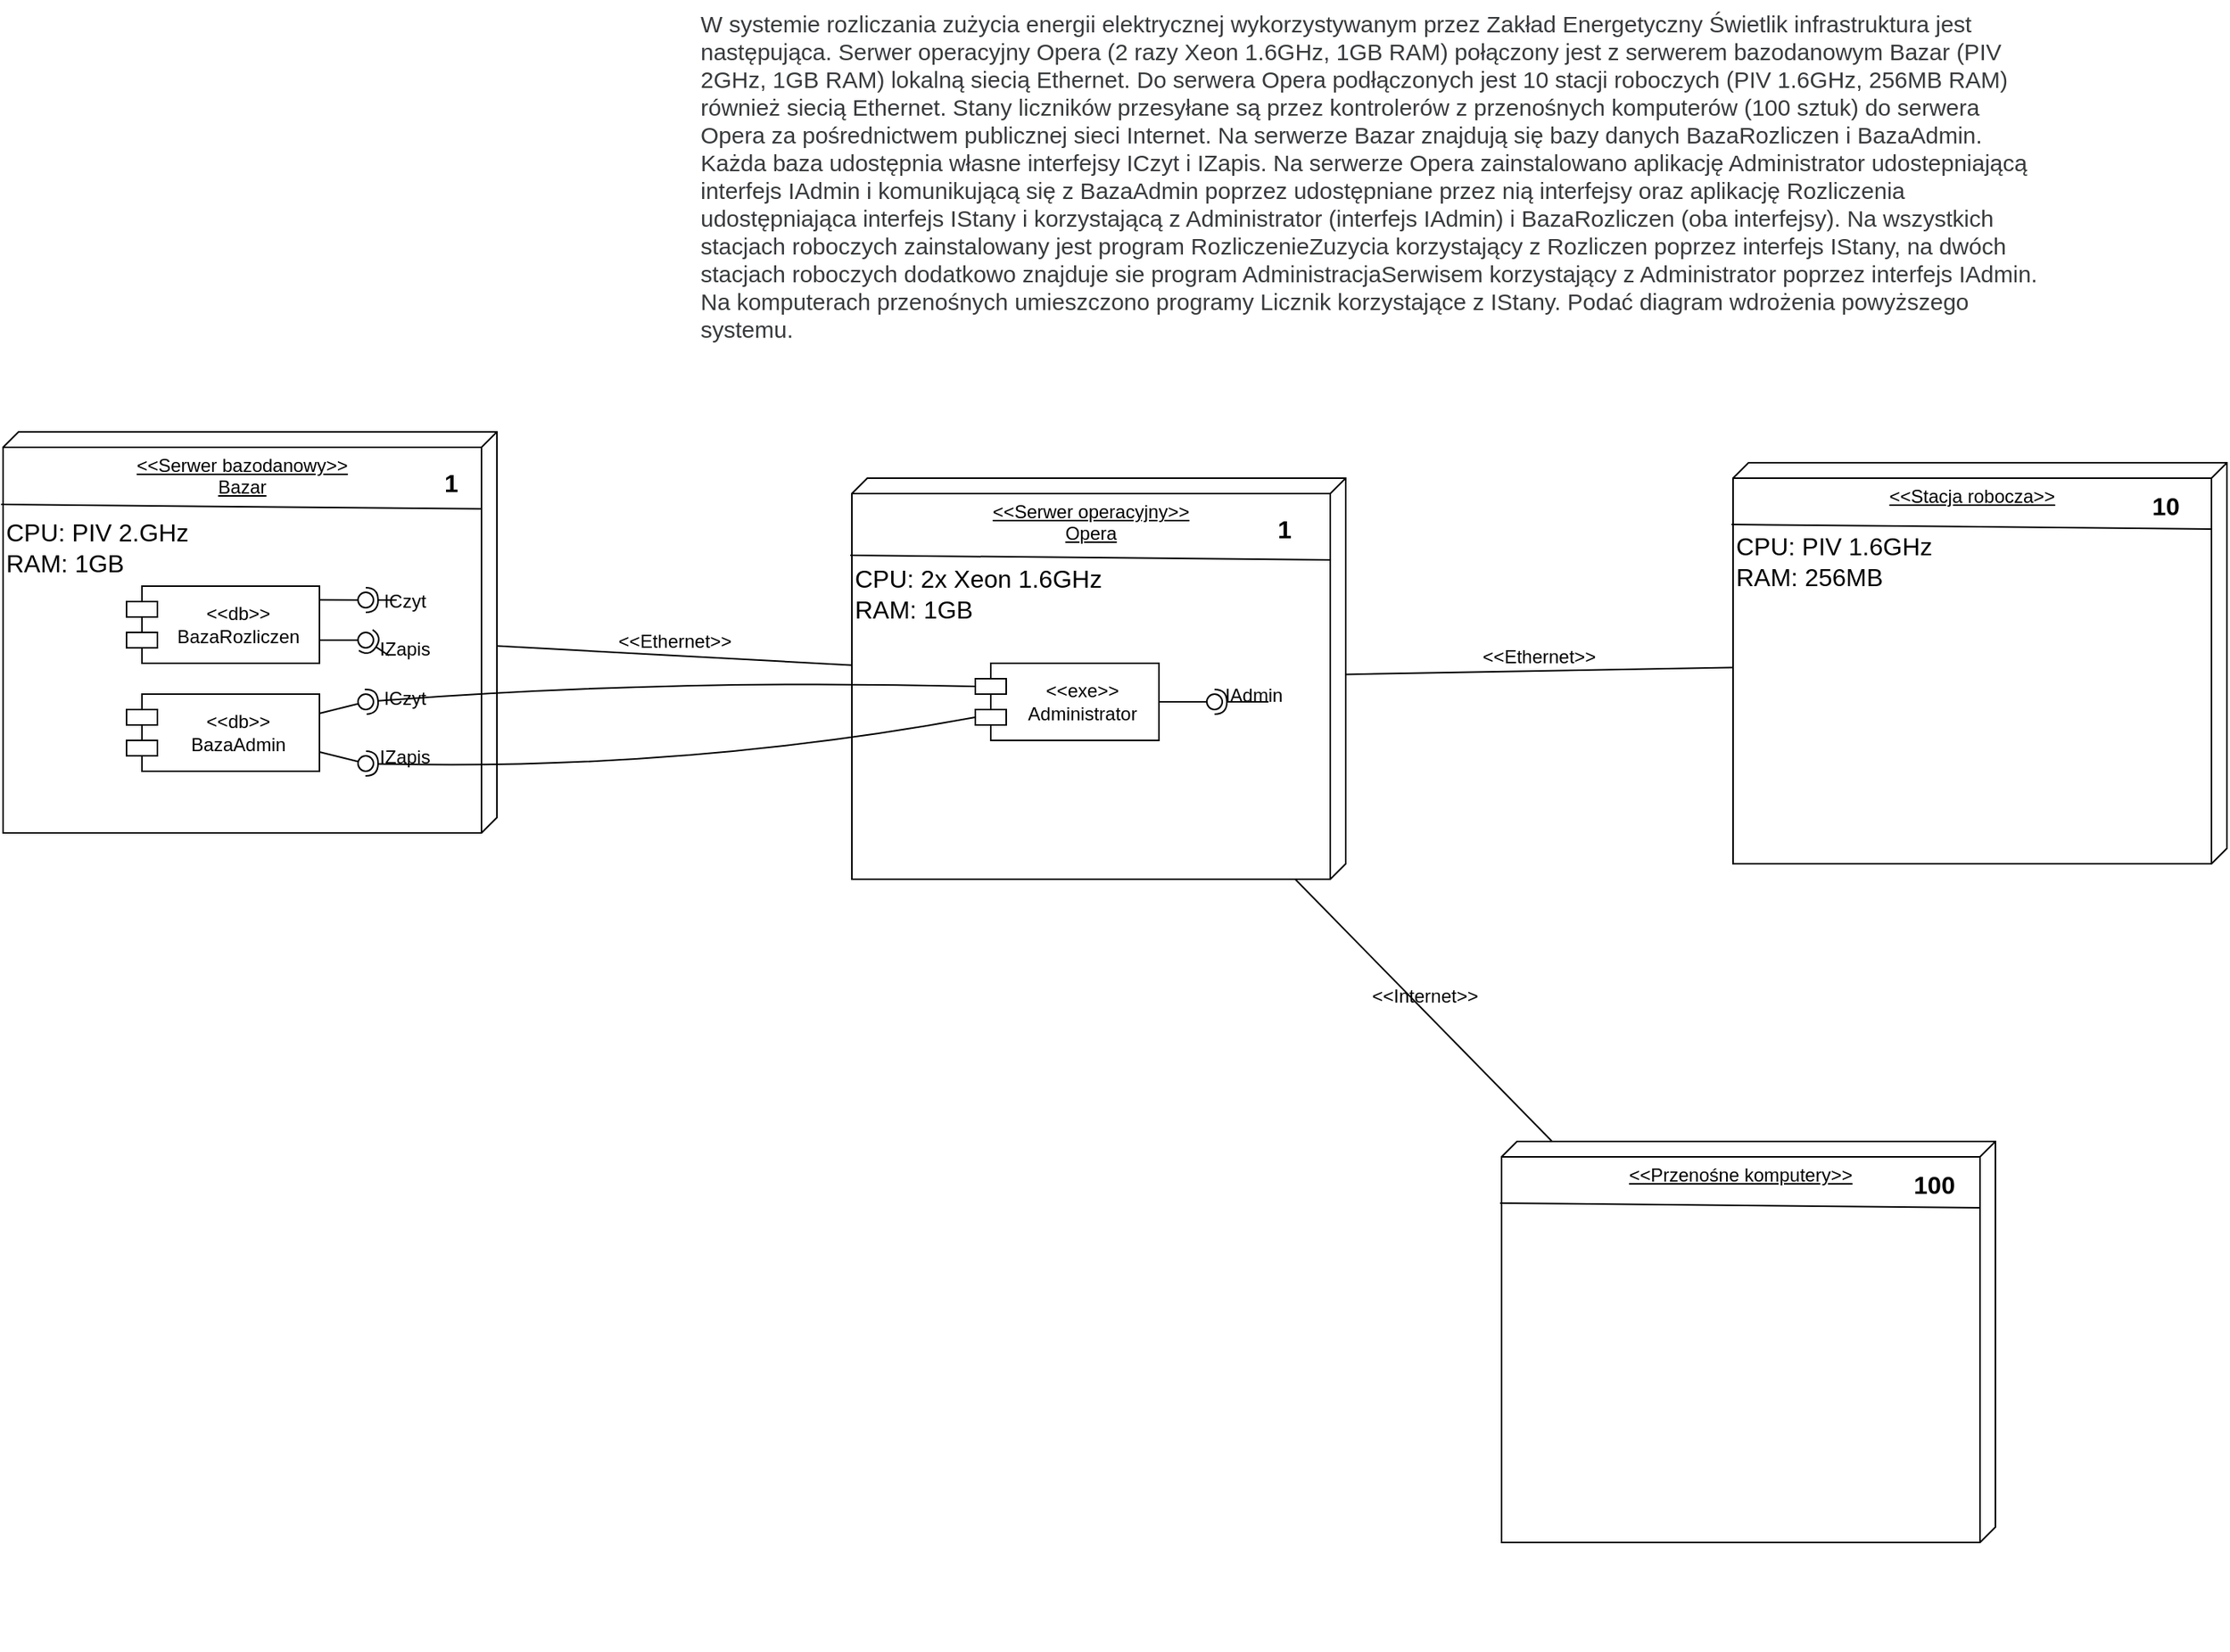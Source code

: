 <mxfile version="24.2.5" type="github">
  <diagram name="Strona-1" id="SIlepOrROydeyQzBnZ1K">
    <mxGraphModel dx="2178" dy="592" grid="1" gridSize="10" guides="1" tooltips="1" connect="1" arrows="1" fold="1" page="1" pageScale="1" pageWidth="1169" pageHeight="827" math="0" shadow="0">
      <root>
        <mxCell id="0" />
        <mxCell id="1" parent="0" />
        <mxCell id="Q0T3ycxygkGRaUMYLysI-1" value="&lt;span style=&quot;color: rgb(55, 58, 60); font-family: Poppins, sans-serif; font-size: 15px; font-style: normal; font-variant-ligatures: normal; font-variant-caps: normal; font-weight: 400; letter-spacing: normal; orphans: 2; text-align: left; text-indent: 0px; text-transform: none; widows: 2; word-spacing: 0px; -webkit-text-stroke-width: 0px; white-space: normal; background-color: rgb(255, 255, 255); text-decoration-thickness: initial; text-decoration-style: initial; text-decoration-color: initial; display: inline !important; float: none;&quot;&gt;W systemie rozliczania zużycia energii elektrycznej wykorzystywanym przez Zakład Energetyczny Świetlik infrastruktura jest następująca. Serwer operacyjny Opera (2 razy Xeon 1.6GHz, 1GB RAM) połączony jest z serwerem bazodanowym Bazar (PIV 2GHz, 1GB RAM) lokalną siecią Ethernet. Do serwera Opera podłączonych jest 10 stacji roboczych (PIV 1.6GHz, 256MB RAM) również siecią Ethernet. Stany liczników przesyłane są przez kontrolerów z przenośnych komputerów (100 sztuk) do serwera Opera za pośrednictwem publicznej sieci Internet. Na serwerze Bazar znajdują się bazy danych BazaRozliczen i BazaAdmin. Każda baza udostępnia własne interfejsy ICzyt i IZapis. Na serwerze Opera zainstalowano aplikację Administrator udostepniającą interfejs IAdmin i komunikującą się z BazaAdmin poprzez udostępniane przez nią interfejsy oraz aplikację Rozliczenia udostępniająca interfejs IStany i korzystającą z Administrator (interfejs IAdmin) i BazaRozliczen (oba interfejsy). Na wszystkich stacjach roboczych zainstalowany jest program RozliczenieZuzycia korzystający z Rozliczen poprzez interfejs IStany, na dwóch stacjach roboczych dodatkowo znajduje sie program AdministracjaSerwisem korzystający z Administrator poprzez interfejs IAdmin. Na komputerach przenośnych umieszczono programy Licznik korzystające z IStany. Podać diagram wdrożenia powyższego systemu.&lt;/span&gt;" style="text;whiteSpace=wrap;html=1;" vertex="1" parent="1">
          <mxGeometry x="110" y="30" width="870" height="230" as="geometry" />
        </mxCell>
        <mxCell id="Q0T3ycxygkGRaUMYLysI-20" value="" style="group" vertex="1" connectable="0" parent="1">
          <mxGeometry x="-340" y="310" width="330" height="260" as="geometry" />
        </mxCell>
        <mxCell id="Q0T3ycxygkGRaUMYLysI-12" value="&amp;lt;&amp;lt;Serwer bazodanowy&amp;gt;&amp;gt;&lt;div&gt;Bazar&lt;/div&gt;" style="verticalAlign=top;align=center;spacingTop=8;spacingLeft=2;spacingRight=12;shape=cube;size=10;direction=south;fontStyle=4;html=1;whiteSpace=wrap;" vertex="1" parent="Q0T3ycxygkGRaUMYLysI-20">
          <mxGeometry width="320" height="260" as="geometry" />
        </mxCell>
        <mxCell id="Q0T3ycxygkGRaUMYLysI-14" value="CPU: PIV 2.GHz&lt;div&gt;RAM: 1GB&lt;/div&gt;" style="text;strokeColor=none;align=left;fillColor=none;html=1;verticalAlign=middle;whiteSpace=wrap;rounded=0;fontSize=16;" vertex="1" parent="Q0T3ycxygkGRaUMYLysI-20">
          <mxGeometry y="60" width="310" height="30" as="geometry" />
        </mxCell>
        <mxCell id="Q0T3ycxygkGRaUMYLysI-18" value="" style="endArrow=none;html=1;rounded=0;fontSize=12;startSize=8;endSize=8;curved=1;exitX=0.181;exitY=1.004;exitDx=0;exitDy=0;exitPerimeter=0;entryX=0.192;entryY=0.031;entryDx=0;entryDy=0;entryPerimeter=0;" edge="1" parent="Q0T3ycxygkGRaUMYLysI-20" source="Q0T3ycxygkGRaUMYLysI-12" target="Q0T3ycxygkGRaUMYLysI-12">
          <mxGeometry width="50" height="50" relative="1" as="geometry">
            <mxPoint x="10" as="sourcePoint" />
            <mxPoint x="60" y="-50" as="targetPoint" />
          </mxGeometry>
        </mxCell>
        <mxCell id="Q0T3ycxygkGRaUMYLysI-38" value="&lt;font style=&quot;font-size: 16px;&quot;&gt;1&lt;/font&gt;" style="text;align=center;fontStyle=1;verticalAlign=middle;spacingLeft=3;spacingRight=3;strokeColor=none;rotatable=0;points=[[0,0.5],[1,0.5]];portConstraint=eastwest;html=1;fontFamily=Helvetica;fontSize=12;fontColor=default;labelBackgroundColor=none;" vertex="1" parent="Q0T3ycxygkGRaUMYLysI-20">
          <mxGeometry x="250" y="20" width="80" height="26" as="geometry" />
        </mxCell>
        <mxCell id="Q0T3ycxygkGRaUMYLysI-47" value="&amp;lt;&amp;lt;db&amp;gt;&amp;gt;&lt;div&gt;BazaRozliczen&lt;/div&gt;" style="shape=module;align=left;spacingLeft=20;align=center;verticalAlign=middle;whiteSpace=wrap;html=1;fontFamily=Helvetica;fontSize=12;fontColor=default;labelBackgroundColor=none;" vertex="1" parent="Q0T3ycxygkGRaUMYLysI-20">
          <mxGeometry x="80" y="100" width="125" height="50" as="geometry" />
        </mxCell>
        <mxCell id="Q0T3ycxygkGRaUMYLysI-54" value="&amp;lt;&amp;lt;db&amp;gt;&amp;gt;&lt;div&gt;BazaAdmin&lt;/div&gt;" style="shape=module;align=left;spacingLeft=20;align=center;verticalAlign=middle;whiteSpace=wrap;html=1;fontFamily=Helvetica;fontSize=12;fontColor=default;labelBackgroundColor=none;" vertex="1" parent="Q0T3ycxygkGRaUMYLysI-20">
          <mxGeometry x="80" y="170" width="125" height="50" as="geometry" />
        </mxCell>
        <mxCell id="Q0T3ycxygkGRaUMYLysI-57" value="" style="ellipse;whiteSpace=wrap;html=1;align=center;aspect=fixed;fillColor=none;strokeColor=none;resizable=0;perimeter=centerPerimeter;rotatable=0;allowArrows=0;points=[];outlineConnect=1;fontFamily=Helvetica;fontSize=12;fontColor=default;labelBackgroundColor=none;" vertex="1" parent="Q0T3ycxygkGRaUMYLysI-20">
          <mxGeometry x="235" y="103" width="10" height="10" as="geometry" />
        </mxCell>
        <mxCell id="Q0T3ycxygkGRaUMYLysI-60" value="" style="ellipse;whiteSpace=wrap;html=1;align=center;aspect=fixed;fillColor=none;strokeColor=none;resizable=0;perimeter=centerPerimeter;rotatable=0;allowArrows=0;points=[];outlineConnect=1;fontFamily=Helvetica;fontSize=12;fontColor=default;labelBackgroundColor=none;" vertex="1" parent="Q0T3ycxygkGRaUMYLysI-20">
          <mxGeometry x="245" y="140" width="10" height="10" as="geometry" />
        </mxCell>
        <mxCell id="Q0T3ycxygkGRaUMYLysI-62" value="ICzyt" style="rounded=0;orthogonalLoop=1;jettySize=auto;html=1;endArrow=oval;endFill=0;sketch=0;sourcePerimeterSpacing=0;targetPerimeterSpacing=0;endSize=10;strokeColor=default;align=center;verticalAlign=bottom;fontFamily=Helvetica;fontSize=12;fontColor=default;labelBackgroundColor=none;edgeStyle=none;curved=1;exitX=1;exitY=0.25;exitDx=0;exitDy=0;" edge="1" target="Q0T3ycxygkGRaUMYLysI-63" parent="Q0T3ycxygkGRaUMYLysI-20" source="Q0T3ycxygkGRaUMYLysI-54">
          <mxGeometry x="1" y="-26" relative="1" as="geometry">
            <mxPoint x="215" y="185" as="sourcePoint" />
            <mxPoint x="19" y="-18" as="offset" />
          </mxGeometry>
        </mxCell>
        <mxCell id="Q0T3ycxygkGRaUMYLysI-63" value="" style="ellipse;whiteSpace=wrap;html=1;align=center;aspect=fixed;fillColor=none;strokeColor=none;resizable=0;perimeter=centerPerimeter;rotatable=0;allowArrows=0;points=[];outlineConnect=1;fontFamily=Helvetica;fontSize=12;fontColor=default;labelBackgroundColor=none;" vertex="1" parent="Q0T3ycxygkGRaUMYLysI-20">
          <mxGeometry x="230" y="170" width="10" height="10" as="geometry" />
        </mxCell>
        <mxCell id="Q0T3ycxygkGRaUMYLysI-65" value="IZapis" style="rounded=0;orthogonalLoop=1;jettySize=auto;html=1;endArrow=oval;endFill=0;sketch=0;sourcePerimeterSpacing=0;targetPerimeterSpacing=0;endSize=10;strokeColor=default;align=center;verticalAlign=bottom;fontFamily=Helvetica;fontSize=12;fontColor=default;labelBackgroundColor=none;edgeStyle=none;curved=1;exitX=1;exitY=0.75;exitDx=0;exitDy=0;" edge="1" target="Q0T3ycxygkGRaUMYLysI-66" parent="Q0T3ycxygkGRaUMYLysI-20" source="Q0T3ycxygkGRaUMYLysI-54">
          <mxGeometry x="1" y="25" relative="1" as="geometry">
            <mxPoint x="215" y="205" as="sourcePoint" />
            <mxPoint x="19" y="29" as="offset" />
          </mxGeometry>
        </mxCell>
        <mxCell id="Q0T3ycxygkGRaUMYLysI-66" value="" style="ellipse;whiteSpace=wrap;html=1;align=center;aspect=fixed;fillColor=none;strokeColor=none;resizable=0;perimeter=centerPerimeter;rotatable=0;allowArrows=0;points=[];outlineConnect=1;fontFamily=Helvetica;fontSize=12;fontColor=default;labelBackgroundColor=none;" vertex="1" parent="Q0T3ycxygkGRaUMYLysI-20">
          <mxGeometry x="230" y="210" width="10" height="10" as="geometry" />
        </mxCell>
        <mxCell id="Q0T3ycxygkGRaUMYLysI-69" value="" style="ellipse;whiteSpace=wrap;html=1;align=center;aspect=fixed;fillColor=none;strokeColor=none;resizable=0;perimeter=centerPerimeter;rotatable=0;allowArrows=0;points=[];outlineConnect=1;fontFamily=Helvetica;fontSize=12;fontColor=default;labelBackgroundColor=none;" vertex="1" parent="Q0T3ycxygkGRaUMYLysI-20">
          <mxGeometry x="235" y="103" width="10" height="10" as="geometry" />
        </mxCell>
        <mxCell id="Q0T3ycxygkGRaUMYLysI-70" value="" style="rounded=0;orthogonalLoop=1;jettySize=auto;html=1;endArrow=halfCircle;endFill=0;endSize=6;strokeWidth=1;sketch=0;strokeColor=default;align=center;verticalAlign=bottom;fontFamily=Helvetica;fontSize=12;fontColor=default;labelBackgroundColor=none;edgeStyle=none;curved=1;exitX=0.769;exitY=0.686;exitDx=0;exitDy=0;exitPerimeter=0;" edge="1" parent="Q0T3ycxygkGRaUMYLysI-20" source="Q0T3ycxygkGRaUMYLysI-60">
          <mxGeometry relative="1" as="geometry">
            <mxPoint x="245" y="135" as="sourcePoint" />
            <mxPoint x="235" y="135" as="targetPoint" />
          </mxGeometry>
        </mxCell>
        <mxCell id="Q0T3ycxygkGRaUMYLysI-71" value="IZapis" style="rounded=0;orthogonalLoop=1;jettySize=auto;html=1;endArrow=oval;endFill=0;sketch=0;sourcePerimeterSpacing=0;targetPerimeterSpacing=0;endSize=10;strokeColor=default;align=center;verticalAlign=bottom;fontFamily=Helvetica;fontSize=12;fontColor=default;labelBackgroundColor=none;edgeStyle=none;curved=1;" edge="1" parent="Q0T3ycxygkGRaUMYLysI-20">
          <mxGeometry x="1" y="-29" relative="1" as="geometry">
            <mxPoint x="205" y="135" as="sourcePoint" />
            <mxPoint x="235" y="135" as="targetPoint" />
            <mxPoint x="25" y="-14" as="offset" />
          </mxGeometry>
        </mxCell>
        <mxCell id="Q0T3ycxygkGRaUMYLysI-74" value="" style="rounded=0;orthogonalLoop=1;jettySize=auto;html=1;endArrow=halfCircle;endFill=0;endSize=6;strokeWidth=1;sketch=0;strokeColor=default;align=center;verticalAlign=bottom;fontFamily=Helvetica;fontSize=12;fontColor=default;labelBackgroundColor=none;edgeStyle=none;curved=1;" edge="1" parent="Q0T3ycxygkGRaUMYLysI-20">
          <mxGeometry relative="1" as="geometry">
            <mxPoint x="255" y="109" as="sourcePoint" />
            <mxPoint x="235" y="109" as="targetPoint" />
          </mxGeometry>
        </mxCell>
        <mxCell id="Q0T3ycxygkGRaUMYLysI-75" value="ICzyt" style="rounded=0;orthogonalLoop=1;jettySize=auto;html=1;endArrow=oval;endFill=0;sketch=0;sourcePerimeterSpacing=0;targetPerimeterSpacing=0;endSize=10;strokeColor=default;align=center;verticalAlign=middle;fontFamily=Helvetica;fontSize=12;fontColor=default;labelBackgroundColor=none;edgeStyle=none;curved=1;exitX=0.999;exitY=0.178;exitDx=0;exitDy=0;exitPerimeter=0;" edge="1" parent="Q0T3ycxygkGRaUMYLysI-20" source="Q0T3ycxygkGRaUMYLysI-47">
          <mxGeometry x="1" y="-25" relative="1" as="geometry">
            <mxPoint x="210" y="109" as="sourcePoint" />
            <mxPoint x="235" y="109" as="targetPoint" />
            <mxPoint x="25" y="-24" as="offset" />
          </mxGeometry>
        </mxCell>
        <mxCell id="Q0T3ycxygkGRaUMYLysI-21" value="" style="group;verticalAlign=middle;" vertex="1" connectable="0" parent="1">
          <mxGeometry x="209" y="340" width="321" height="330" as="geometry" />
        </mxCell>
        <mxCell id="Q0T3ycxygkGRaUMYLysI-2" value="&amp;lt;&amp;lt;Serwer operacyjny&amp;gt;&amp;gt;&lt;div&gt;Opera&lt;/div&gt;" style="verticalAlign=top;align=center;spacingTop=8;spacingLeft=2;spacingRight=12;shape=cube;size=10;direction=south;fontStyle=4;html=1;whiteSpace=wrap;" vertex="1" parent="Q0T3ycxygkGRaUMYLysI-21">
          <mxGeometry x="1" width="320" height="260" as="geometry" />
        </mxCell>
        <mxCell id="Q0T3ycxygkGRaUMYLysI-11" value="CPU: 2x Xeon 1.6GHz&lt;div&gt;RAM: 1GB&lt;/div&gt;" style="text;strokeColor=none;align=left;fillColor=none;html=1;verticalAlign=middle;whiteSpace=wrap;rounded=0;fontSize=16;" vertex="1" parent="Q0T3ycxygkGRaUMYLysI-21">
          <mxGeometry x="1" y="60" width="310" height="30" as="geometry" />
        </mxCell>
        <mxCell id="Q0T3ycxygkGRaUMYLysI-19" value="" style="endArrow=none;html=1;rounded=0;fontSize=12;startSize=8;endSize=8;curved=1;exitX=0.181;exitY=1.004;exitDx=0;exitDy=0;exitPerimeter=0;entryX=0.192;entryY=0.031;entryDx=0;entryDy=0;entryPerimeter=0;" edge="1" parent="Q0T3ycxygkGRaUMYLysI-21">
          <mxGeometry width="50" height="50" relative="1" as="geometry">
            <mxPoint y="50" as="sourcePoint" />
            <mxPoint x="311" y="53" as="targetPoint" />
          </mxGeometry>
        </mxCell>
        <mxCell id="Q0T3ycxygkGRaUMYLysI-37" value="&lt;font style=&quot;font-size: 16px;&quot;&gt;1&lt;/font&gt;" style="text;align=center;fontStyle=1;verticalAlign=middle;spacingLeft=3;spacingRight=3;strokeColor=none;rotatable=0;points=[[0,0.5],[1,0.5]];portConstraint=eastwest;html=1;fontFamily=Helvetica;fontSize=12;fontColor=default;labelBackgroundColor=none;" vertex="1" parent="Q0T3ycxygkGRaUMYLysI-21">
          <mxGeometry x="241" y="20" width="80" height="26" as="geometry" />
        </mxCell>
        <mxCell id="Q0T3ycxygkGRaUMYLysI-77" value="&amp;lt;&amp;lt;exe&amp;gt;&amp;gt;&lt;div&gt;Administrator&lt;/div&gt;" style="shape=module;align=left;spacingLeft=20;align=center;verticalAlign=middle;whiteSpace=wrap;html=1;fontFamily=Helvetica;fontSize=12;fontColor=default;labelBackgroundColor=none;" vertex="1" parent="Q0T3ycxygkGRaUMYLysI-21">
          <mxGeometry x="81" y="120" width="119" height="50" as="geometry" />
        </mxCell>
        <mxCell id="Q0T3ycxygkGRaUMYLysI-78" value="" style="rounded=0;orthogonalLoop=1;jettySize=auto;html=1;endArrow=halfCircle;endFill=0;endSize=6;strokeWidth=1;sketch=0;strokeColor=default;align=center;verticalAlign=bottom;fontFamily=Helvetica;fontSize=12;fontColor=default;labelBackgroundColor=none;edgeStyle=none;curved=1;" edge="1" target="Q0T3ycxygkGRaUMYLysI-80" parent="Q0T3ycxygkGRaUMYLysI-21">
          <mxGeometry relative="1" as="geometry">
            <mxPoint x="271" y="145" as="sourcePoint" />
          </mxGeometry>
        </mxCell>
        <mxCell id="Q0T3ycxygkGRaUMYLysI-79" value="IAdmin" style="rounded=0;orthogonalLoop=1;jettySize=auto;html=1;endArrow=oval;endFill=0;sketch=0;sourcePerimeterSpacing=0;targetPerimeterSpacing=0;endSize=10;strokeColor=default;align=center;verticalAlign=bottom;fontFamily=Helvetica;fontSize=12;fontColor=default;labelBackgroundColor=none;edgeStyle=none;curved=1;exitX=1;exitY=0.5;exitDx=0;exitDy=0;" edge="1" target="Q0T3ycxygkGRaUMYLysI-80" parent="Q0T3ycxygkGRaUMYLysI-21" source="Q0T3ycxygkGRaUMYLysI-77">
          <mxGeometry x="1" y="-25" relative="1" as="geometry">
            <mxPoint x="231" y="145" as="sourcePoint" />
            <mxPoint x="25" y="-20" as="offset" />
          </mxGeometry>
        </mxCell>
        <mxCell id="Q0T3ycxygkGRaUMYLysI-80" value="" style="ellipse;whiteSpace=wrap;html=1;align=center;aspect=fixed;fillColor=none;strokeColor=none;resizable=0;perimeter=centerPerimeter;rotatable=0;allowArrows=0;points=[];outlineConnect=1;fontFamily=Helvetica;fontSize=12;fontColor=default;labelBackgroundColor=none;" vertex="1" parent="Q0T3ycxygkGRaUMYLysI-21">
          <mxGeometry x="231" y="140" width="10" height="10" as="geometry" />
        </mxCell>
        <mxCell id="Q0T3ycxygkGRaUMYLysI-22" value="&amp;lt;&amp;lt;Ethernet&amp;gt;&amp;gt;" style="edgeStyle=none;curved=1;rounded=0;orthogonalLoop=1;jettySize=auto;html=1;fontSize=12;startSize=8;endSize=8;endArrow=none;endFill=0;labelBackgroundColor=none;verticalAlign=bottom;" edge="1" parent="1" source="Q0T3ycxygkGRaUMYLysI-12" target="Q0T3ycxygkGRaUMYLysI-2">
          <mxGeometry relative="1" as="geometry" />
        </mxCell>
        <mxCell id="Q0T3ycxygkGRaUMYLysI-25" value="" style="group" vertex="1" connectable="0" parent="1">
          <mxGeometry x="780" y="330" width="321" height="330" as="geometry" />
        </mxCell>
        <mxCell id="Q0T3ycxygkGRaUMYLysI-33" value="" style="group" vertex="1" connectable="0" parent="Q0T3ycxygkGRaUMYLysI-25">
          <mxGeometry width="321" height="260" as="geometry" />
        </mxCell>
        <mxCell id="Q0T3ycxygkGRaUMYLysI-26" value="&amp;lt;&amp;lt;Stacja robocza&amp;gt;&amp;gt;" style="verticalAlign=top;align=center;spacingTop=8;spacingLeft=2;spacingRight=12;shape=cube;size=10;direction=south;fontStyle=4;html=1;whiteSpace=wrap;" vertex="1" parent="Q0T3ycxygkGRaUMYLysI-33">
          <mxGeometry x="1" width="320" height="260" as="geometry" />
        </mxCell>
        <mxCell id="Q0T3ycxygkGRaUMYLysI-27" value="CPU: PIV 1.6GHz&lt;div&gt;RAM: 256MB&lt;/div&gt;" style="text;strokeColor=none;align=left;fillColor=none;html=1;verticalAlign=middle;whiteSpace=wrap;rounded=0;fontSize=16;" vertex="1" parent="Q0T3ycxygkGRaUMYLysI-33">
          <mxGeometry x="1" y="49" width="310" height="30" as="geometry" />
        </mxCell>
        <mxCell id="Q0T3ycxygkGRaUMYLysI-28" value="" style="endArrow=none;html=1;rounded=0;fontSize=12;startSize=8;endSize=8;curved=1;exitX=0.181;exitY=1.004;exitDx=0;exitDy=0;exitPerimeter=0;entryX=0.192;entryY=0.031;entryDx=0;entryDy=0;entryPerimeter=0;" edge="1" parent="Q0T3ycxygkGRaUMYLysI-33">
          <mxGeometry width="50" height="50" relative="1" as="geometry">
            <mxPoint y="40" as="sourcePoint" />
            <mxPoint x="311" y="43" as="targetPoint" />
          </mxGeometry>
        </mxCell>
        <mxCell id="Q0T3ycxygkGRaUMYLysI-36" value="&lt;font style=&quot;font-size: 16px;&quot;&gt;10&lt;/font&gt;" style="text;align=center;fontStyle=1;verticalAlign=middle;spacingLeft=3;spacingRight=3;strokeColor=none;rotatable=0;points=[[0,0.5],[1,0.5]];portConstraint=eastwest;html=1;fontFamily=Helvetica;fontSize=12;fontColor=default;labelBackgroundColor=none;" vertex="1" parent="Q0T3ycxygkGRaUMYLysI-33">
          <mxGeometry x="241" y="15" width="80" height="26" as="geometry" />
        </mxCell>
        <mxCell id="Q0T3ycxygkGRaUMYLysI-35" value="&amp;lt;&amp;lt;Ethernet&amp;gt;&amp;gt;" style="edgeStyle=none;curved=1;rounded=0;orthogonalLoop=1;jettySize=auto;html=1;strokeColor=default;align=center;verticalAlign=bottom;fontFamily=Helvetica;fontSize=12;fontColor=default;labelBackgroundColor=none;startSize=8;endArrow=none;endFill=0;endSize=8;" edge="1" parent="1" source="Q0T3ycxygkGRaUMYLysI-2" target="Q0T3ycxygkGRaUMYLysI-26">
          <mxGeometry relative="1" as="geometry" />
        </mxCell>
        <mxCell id="Q0T3ycxygkGRaUMYLysI-40" value="" style="group" vertex="1" connectable="0" parent="1">
          <mxGeometry x="630" y="770" width="321" height="330" as="geometry" />
        </mxCell>
        <mxCell id="Q0T3ycxygkGRaUMYLysI-41" value="" style="group" vertex="1" connectable="0" parent="Q0T3ycxygkGRaUMYLysI-40">
          <mxGeometry width="321" height="260" as="geometry" />
        </mxCell>
        <mxCell id="Q0T3ycxygkGRaUMYLysI-42" value="&amp;lt;&amp;lt;Przenośne komputery&amp;gt;&amp;gt;" style="verticalAlign=top;align=center;spacingTop=8;spacingLeft=2;spacingRight=12;shape=cube;size=10;direction=south;fontStyle=4;html=1;whiteSpace=wrap;" vertex="1" parent="Q0T3ycxygkGRaUMYLysI-41">
          <mxGeometry x="1" width="320" height="260" as="geometry" />
        </mxCell>
        <mxCell id="Q0T3ycxygkGRaUMYLysI-44" value="" style="endArrow=none;html=1;rounded=0;fontSize=12;startSize=8;endSize=8;curved=1;exitX=0.181;exitY=1.004;exitDx=0;exitDy=0;exitPerimeter=0;entryX=0.192;entryY=0.031;entryDx=0;entryDy=0;entryPerimeter=0;" edge="1" parent="Q0T3ycxygkGRaUMYLysI-41">
          <mxGeometry width="50" height="50" relative="1" as="geometry">
            <mxPoint y="40" as="sourcePoint" />
            <mxPoint x="311" y="43" as="targetPoint" />
          </mxGeometry>
        </mxCell>
        <mxCell id="Q0T3ycxygkGRaUMYLysI-45" value="&lt;font style=&quot;font-size: 16px;&quot;&gt;100&lt;/font&gt;" style="text;align=center;fontStyle=1;verticalAlign=middle;spacingLeft=3;spacingRight=3;strokeColor=none;rotatable=0;points=[[0,0.5],[1,0.5]];portConstraint=eastwest;html=1;fontFamily=Helvetica;fontSize=12;fontColor=default;labelBackgroundColor=none;" vertex="1" parent="Q0T3ycxygkGRaUMYLysI-41">
          <mxGeometry x="241" y="15" width="80" height="26" as="geometry" />
        </mxCell>
        <mxCell id="Q0T3ycxygkGRaUMYLysI-46" value="&amp;lt;&amp;lt;Internet&amp;gt;&amp;gt;" style="edgeStyle=none;curved=1;rounded=0;orthogonalLoop=1;jettySize=auto;html=1;strokeColor=default;align=center;verticalAlign=bottom;fontFamily=Helvetica;fontSize=12;fontColor=default;labelBackgroundColor=none;startSize=8;endArrow=none;endFill=0;endSize=8;" edge="1" parent="1" source="Q0T3ycxygkGRaUMYLysI-2" target="Q0T3ycxygkGRaUMYLysI-42">
          <mxGeometry relative="1" as="geometry" />
        </mxCell>
        <mxCell id="Q0T3ycxygkGRaUMYLysI-61" value="" style="rounded=0;orthogonalLoop=1;jettySize=auto;html=1;endArrow=halfCircle;endFill=0;endSize=6;strokeWidth=1;sketch=0;strokeColor=default;align=center;verticalAlign=bottom;fontFamily=Helvetica;fontSize=12;fontColor=default;labelBackgroundColor=none;edgeStyle=none;curved=1;exitX=0;exitY=0;exitDx=0;exitDy=15;exitPerimeter=0;" edge="1" target="Q0T3ycxygkGRaUMYLysI-63" parent="1" source="Q0T3ycxygkGRaUMYLysI-77">
          <mxGeometry relative="1" as="geometry">
            <mxPoint x="-85" y="495" as="sourcePoint" />
            <Array as="points">
              <mxPoint x="90" y="470" />
            </Array>
          </mxGeometry>
        </mxCell>
        <mxCell id="Q0T3ycxygkGRaUMYLysI-64" value="" style="rounded=0;orthogonalLoop=1;jettySize=auto;html=1;endArrow=halfCircle;endFill=0;endSize=6;strokeWidth=1;sketch=0;strokeColor=default;align=center;verticalAlign=bottom;fontFamily=Helvetica;fontSize=12;fontColor=default;labelBackgroundColor=none;edgeStyle=none;curved=1;exitX=0;exitY=0;exitDx=0;exitDy=35;exitPerimeter=0;" edge="1" target="Q0T3ycxygkGRaUMYLysI-66" parent="1" source="Q0T3ycxygkGRaUMYLysI-77">
          <mxGeometry relative="1" as="geometry">
            <mxPoint x="-85" y="515" as="sourcePoint" />
            <Array as="points">
              <mxPoint x="100" y="530" />
            </Array>
          </mxGeometry>
        </mxCell>
      </root>
    </mxGraphModel>
  </diagram>
</mxfile>

